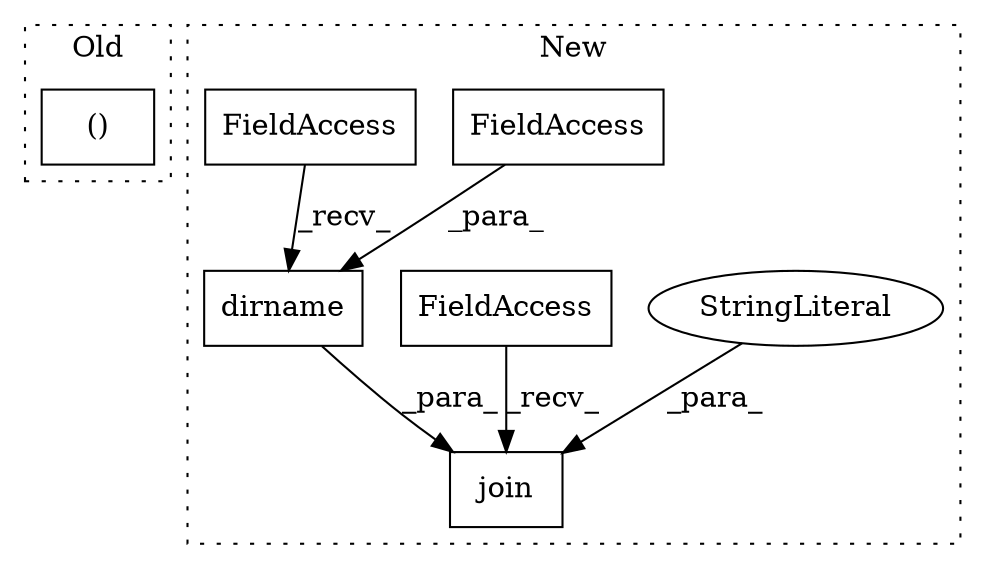 digraph G {
subgraph cluster0 {
1 [label="()" a="106" s="1937" l="48" shape="box"];
label = "Old";
style="dotted";
}
subgraph cluster1 {
2 [label="dirname" a="32" s="1975,1991" l="8,1" shape="box"];
3 [label="join" a="32" s="1962,2046" l="5,1" shape="box"];
4 [label="FieldAccess" a="22" s="1983" l="8" shape="box"];
5 [label="StringLiteral" a="45" s="1993" l="53" shape="ellipse"];
6 [label="FieldAccess" a="22" s="1954" l="7" shape="box"];
7 [label="FieldAccess" a="22" s="1967" l="7" shape="box"];
label = "New";
style="dotted";
}
2 -> 3 [label="_para_"];
4 -> 2 [label="_para_"];
5 -> 3 [label="_para_"];
6 -> 3 [label="_recv_"];
7 -> 2 [label="_recv_"];
}
